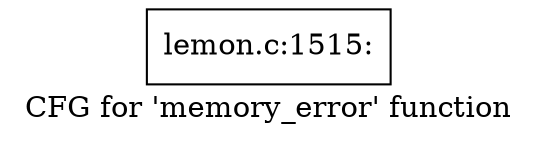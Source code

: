 digraph "CFG for 'memory_error' function" {
	label="CFG for 'memory_error' function";

	Node0x562565375880 [shape=record,label="{lemon.c:1515:}"];
}
